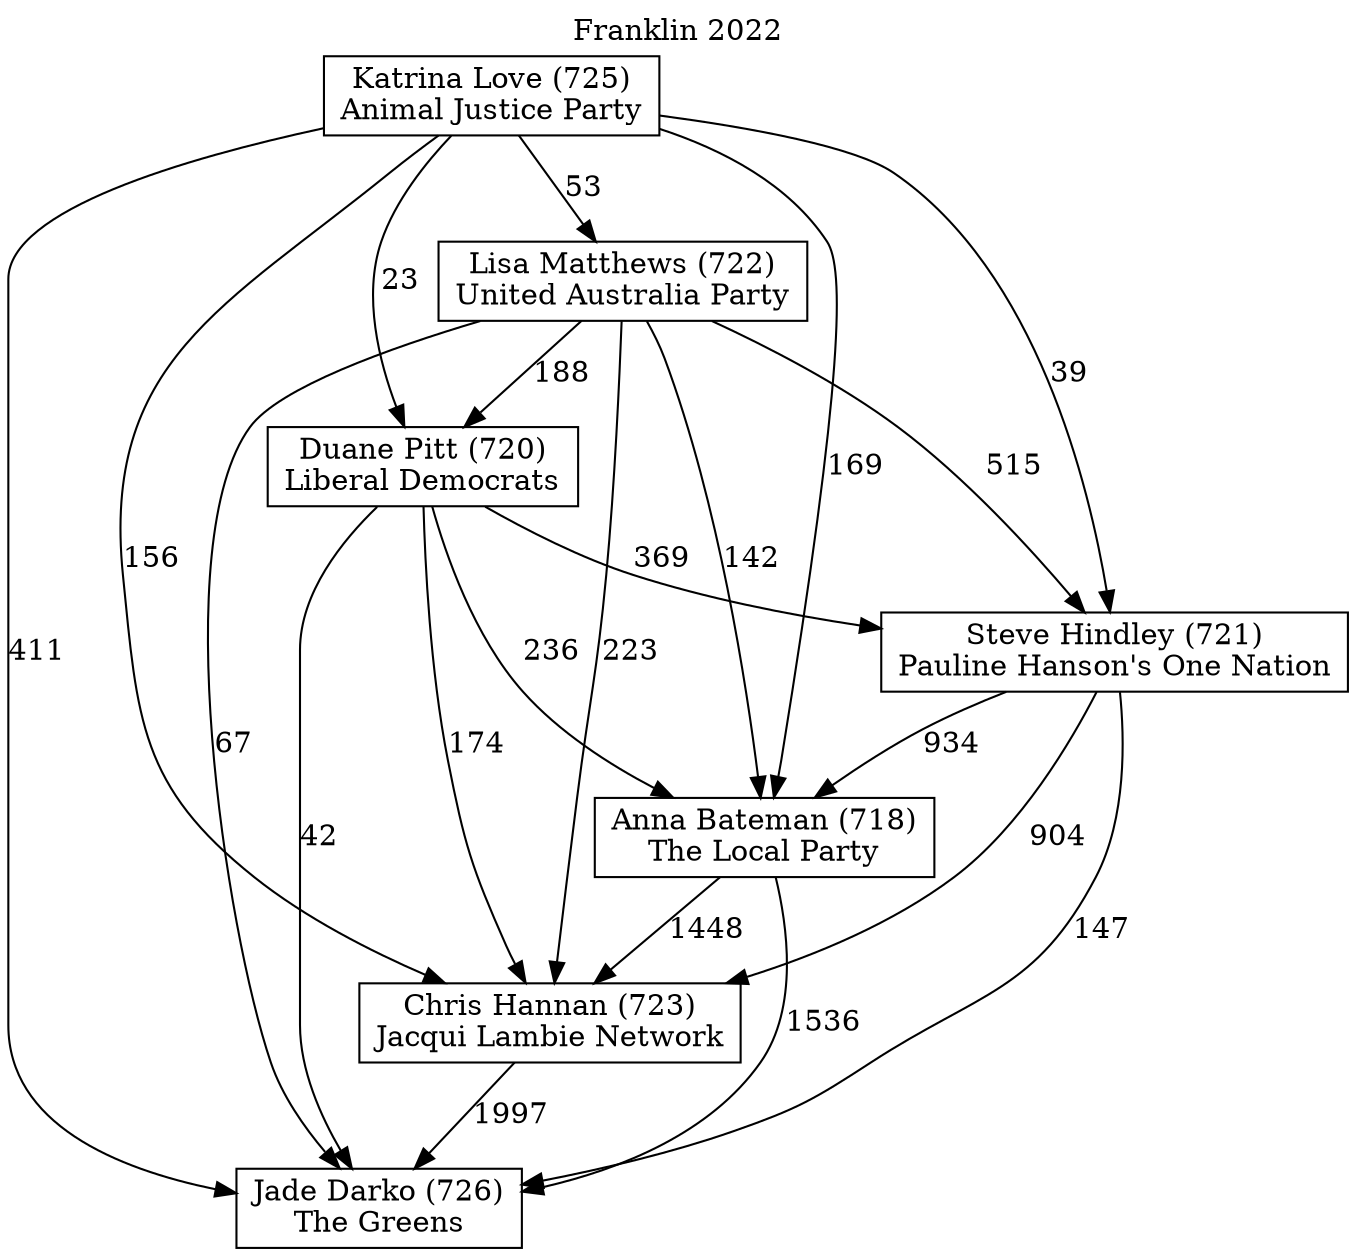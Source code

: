 // House preference flow
digraph "Jade Darko (726)_Franklin_2022" {
	graph [label="Franklin 2022" labelloc=t mclimit=10]
	node [shape=box]
	"Jade Darko (726)" [label="Jade Darko (726)
The Greens"]
	"Chris Hannan (723)" [label="Chris Hannan (723)
Jacqui Lambie Network"]
	"Anna Bateman (718)" [label="Anna Bateman (718)
The Local Party"]
	"Steve Hindley (721)" [label="Steve Hindley (721)
Pauline Hanson's One Nation"]
	"Duane Pitt (720)" [label="Duane Pitt (720)
Liberal Democrats"]
	"Lisa Matthews (722)" [label="Lisa Matthews (722)
United Australia Party"]
	"Katrina Love (725)" [label="Katrina Love (725)
Animal Justice Party"]
	"Jade Darko (726)" [label="Jade Darko (726)
The Greens"]
	"Anna Bateman (718)" [label="Anna Bateman (718)
The Local Party"]
	"Steve Hindley (721)" [label="Steve Hindley (721)
Pauline Hanson's One Nation"]
	"Duane Pitt (720)" [label="Duane Pitt (720)
Liberal Democrats"]
	"Lisa Matthews (722)" [label="Lisa Matthews (722)
United Australia Party"]
	"Katrina Love (725)" [label="Katrina Love (725)
Animal Justice Party"]
	"Jade Darko (726)" [label="Jade Darko (726)
The Greens"]
	"Steve Hindley (721)" [label="Steve Hindley (721)
Pauline Hanson's One Nation"]
	"Duane Pitt (720)" [label="Duane Pitt (720)
Liberal Democrats"]
	"Lisa Matthews (722)" [label="Lisa Matthews (722)
United Australia Party"]
	"Katrina Love (725)" [label="Katrina Love (725)
Animal Justice Party"]
	"Jade Darko (726)" [label="Jade Darko (726)
The Greens"]
	"Duane Pitt (720)" [label="Duane Pitt (720)
Liberal Democrats"]
	"Lisa Matthews (722)" [label="Lisa Matthews (722)
United Australia Party"]
	"Katrina Love (725)" [label="Katrina Love (725)
Animal Justice Party"]
	"Jade Darko (726)" [label="Jade Darko (726)
The Greens"]
	"Lisa Matthews (722)" [label="Lisa Matthews (722)
United Australia Party"]
	"Katrina Love (725)" [label="Katrina Love (725)
Animal Justice Party"]
	"Jade Darko (726)" [label="Jade Darko (726)
The Greens"]
	"Katrina Love (725)" [label="Katrina Love (725)
Animal Justice Party"]
	"Katrina Love (725)" [label="Katrina Love (725)
Animal Justice Party"]
	"Lisa Matthews (722)" [label="Lisa Matthews (722)
United Australia Party"]
	"Katrina Love (725)" [label="Katrina Love (725)
Animal Justice Party"]
	"Katrina Love (725)" [label="Katrina Love (725)
Animal Justice Party"]
	"Duane Pitt (720)" [label="Duane Pitt (720)
Liberal Democrats"]
	"Lisa Matthews (722)" [label="Lisa Matthews (722)
United Australia Party"]
	"Katrina Love (725)" [label="Katrina Love (725)
Animal Justice Party"]
	"Duane Pitt (720)" [label="Duane Pitt (720)
Liberal Democrats"]
	"Katrina Love (725)" [label="Katrina Love (725)
Animal Justice Party"]
	"Katrina Love (725)" [label="Katrina Love (725)
Animal Justice Party"]
	"Lisa Matthews (722)" [label="Lisa Matthews (722)
United Australia Party"]
	"Katrina Love (725)" [label="Katrina Love (725)
Animal Justice Party"]
	"Katrina Love (725)" [label="Katrina Love (725)
Animal Justice Party"]
	"Steve Hindley (721)" [label="Steve Hindley (721)
Pauline Hanson's One Nation"]
	"Duane Pitt (720)" [label="Duane Pitt (720)
Liberal Democrats"]
	"Lisa Matthews (722)" [label="Lisa Matthews (722)
United Australia Party"]
	"Katrina Love (725)" [label="Katrina Love (725)
Animal Justice Party"]
	"Steve Hindley (721)" [label="Steve Hindley (721)
Pauline Hanson's One Nation"]
	"Lisa Matthews (722)" [label="Lisa Matthews (722)
United Australia Party"]
	"Katrina Love (725)" [label="Katrina Love (725)
Animal Justice Party"]
	"Steve Hindley (721)" [label="Steve Hindley (721)
Pauline Hanson's One Nation"]
	"Katrina Love (725)" [label="Katrina Love (725)
Animal Justice Party"]
	"Katrina Love (725)" [label="Katrina Love (725)
Animal Justice Party"]
	"Lisa Matthews (722)" [label="Lisa Matthews (722)
United Australia Party"]
	"Katrina Love (725)" [label="Katrina Love (725)
Animal Justice Party"]
	"Katrina Love (725)" [label="Katrina Love (725)
Animal Justice Party"]
	"Duane Pitt (720)" [label="Duane Pitt (720)
Liberal Democrats"]
	"Lisa Matthews (722)" [label="Lisa Matthews (722)
United Australia Party"]
	"Katrina Love (725)" [label="Katrina Love (725)
Animal Justice Party"]
	"Duane Pitt (720)" [label="Duane Pitt (720)
Liberal Democrats"]
	"Katrina Love (725)" [label="Katrina Love (725)
Animal Justice Party"]
	"Katrina Love (725)" [label="Katrina Love (725)
Animal Justice Party"]
	"Lisa Matthews (722)" [label="Lisa Matthews (722)
United Australia Party"]
	"Katrina Love (725)" [label="Katrina Love (725)
Animal Justice Party"]
	"Katrina Love (725)" [label="Katrina Love (725)
Animal Justice Party"]
	"Anna Bateman (718)" [label="Anna Bateman (718)
The Local Party"]
	"Steve Hindley (721)" [label="Steve Hindley (721)
Pauline Hanson's One Nation"]
	"Duane Pitt (720)" [label="Duane Pitt (720)
Liberal Democrats"]
	"Lisa Matthews (722)" [label="Lisa Matthews (722)
United Australia Party"]
	"Katrina Love (725)" [label="Katrina Love (725)
Animal Justice Party"]
	"Anna Bateman (718)" [label="Anna Bateman (718)
The Local Party"]
	"Duane Pitt (720)" [label="Duane Pitt (720)
Liberal Democrats"]
	"Lisa Matthews (722)" [label="Lisa Matthews (722)
United Australia Party"]
	"Katrina Love (725)" [label="Katrina Love (725)
Animal Justice Party"]
	"Anna Bateman (718)" [label="Anna Bateman (718)
The Local Party"]
	"Lisa Matthews (722)" [label="Lisa Matthews (722)
United Australia Party"]
	"Katrina Love (725)" [label="Katrina Love (725)
Animal Justice Party"]
	"Anna Bateman (718)" [label="Anna Bateman (718)
The Local Party"]
	"Katrina Love (725)" [label="Katrina Love (725)
Animal Justice Party"]
	"Katrina Love (725)" [label="Katrina Love (725)
Animal Justice Party"]
	"Lisa Matthews (722)" [label="Lisa Matthews (722)
United Australia Party"]
	"Katrina Love (725)" [label="Katrina Love (725)
Animal Justice Party"]
	"Katrina Love (725)" [label="Katrina Love (725)
Animal Justice Party"]
	"Duane Pitt (720)" [label="Duane Pitt (720)
Liberal Democrats"]
	"Lisa Matthews (722)" [label="Lisa Matthews (722)
United Australia Party"]
	"Katrina Love (725)" [label="Katrina Love (725)
Animal Justice Party"]
	"Duane Pitt (720)" [label="Duane Pitt (720)
Liberal Democrats"]
	"Katrina Love (725)" [label="Katrina Love (725)
Animal Justice Party"]
	"Katrina Love (725)" [label="Katrina Love (725)
Animal Justice Party"]
	"Lisa Matthews (722)" [label="Lisa Matthews (722)
United Australia Party"]
	"Katrina Love (725)" [label="Katrina Love (725)
Animal Justice Party"]
	"Katrina Love (725)" [label="Katrina Love (725)
Animal Justice Party"]
	"Steve Hindley (721)" [label="Steve Hindley (721)
Pauline Hanson's One Nation"]
	"Duane Pitt (720)" [label="Duane Pitt (720)
Liberal Democrats"]
	"Lisa Matthews (722)" [label="Lisa Matthews (722)
United Australia Party"]
	"Katrina Love (725)" [label="Katrina Love (725)
Animal Justice Party"]
	"Steve Hindley (721)" [label="Steve Hindley (721)
Pauline Hanson's One Nation"]
	"Lisa Matthews (722)" [label="Lisa Matthews (722)
United Australia Party"]
	"Katrina Love (725)" [label="Katrina Love (725)
Animal Justice Party"]
	"Steve Hindley (721)" [label="Steve Hindley (721)
Pauline Hanson's One Nation"]
	"Katrina Love (725)" [label="Katrina Love (725)
Animal Justice Party"]
	"Katrina Love (725)" [label="Katrina Love (725)
Animal Justice Party"]
	"Lisa Matthews (722)" [label="Lisa Matthews (722)
United Australia Party"]
	"Katrina Love (725)" [label="Katrina Love (725)
Animal Justice Party"]
	"Katrina Love (725)" [label="Katrina Love (725)
Animal Justice Party"]
	"Duane Pitt (720)" [label="Duane Pitt (720)
Liberal Democrats"]
	"Lisa Matthews (722)" [label="Lisa Matthews (722)
United Australia Party"]
	"Katrina Love (725)" [label="Katrina Love (725)
Animal Justice Party"]
	"Duane Pitt (720)" [label="Duane Pitt (720)
Liberal Democrats"]
	"Katrina Love (725)" [label="Katrina Love (725)
Animal Justice Party"]
	"Katrina Love (725)" [label="Katrina Love (725)
Animal Justice Party"]
	"Lisa Matthews (722)" [label="Lisa Matthews (722)
United Australia Party"]
	"Katrina Love (725)" [label="Katrina Love (725)
Animal Justice Party"]
	"Katrina Love (725)" [label="Katrina Love (725)
Animal Justice Party"]
	"Chris Hannan (723)" [label="Chris Hannan (723)
Jacqui Lambie Network"]
	"Anna Bateman (718)" [label="Anna Bateman (718)
The Local Party"]
	"Steve Hindley (721)" [label="Steve Hindley (721)
Pauline Hanson's One Nation"]
	"Duane Pitt (720)" [label="Duane Pitt (720)
Liberal Democrats"]
	"Lisa Matthews (722)" [label="Lisa Matthews (722)
United Australia Party"]
	"Katrina Love (725)" [label="Katrina Love (725)
Animal Justice Party"]
	"Chris Hannan (723)" [label="Chris Hannan (723)
Jacqui Lambie Network"]
	"Steve Hindley (721)" [label="Steve Hindley (721)
Pauline Hanson's One Nation"]
	"Duane Pitt (720)" [label="Duane Pitt (720)
Liberal Democrats"]
	"Lisa Matthews (722)" [label="Lisa Matthews (722)
United Australia Party"]
	"Katrina Love (725)" [label="Katrina Love (725)
Animal Justice Party"]
	"Chris Hannan (723)" [label="Chris Hannan (723)
Jacqui Lambie Network"]
	"Duane Pitt (720)" [label="Duane Pitt (720)
Liberal Democrats"]
	"Lisa Matthews (722)" [label="Lisa Matthews (722)
United Australia Party"]
	"Katrina Love (725)" [label="Katrina Love (725)
Animal Justice Party"]
	"Chris Hannan (723)" [label="Chris Hannan (723)
Jacqui Lambie Network"]
	"Lisa Matthews (722)" [label="Lisa Matthews (722)
United Australia Party"]
	"Katrina Love (725)" [label="Katrina Love (725)
Animal Justice Party"]
	"Chris Hannan (723)" [label="Chris Hannan (723)
Jacqui Lambie Network"]
	"Katrina Love (725)" [label="Katrina Love (725)
Animal Justice Party"]
	"Katrina Love (725)" [label="Katrina Love (725)
Animal Justice Party"]
	"Lisa Matthews (722)" [label="Lisa Matthews (722)
United Australia Party"]
	"Katrina Love (725)" [label="Katrina Love (725)
Animal Justice Party"]
	"Katrina Love (725)" [label="Katrina Love (725)
Animal Justice Party"]
	"Duane Pitt (720)" [label="Duane Pitt (720)
Liberal Democrats"]
	"Lisa Matthews (722)" [label="Lisa Matthews (722)
United Australia Party"]
	"Katrina Love (725)" [label="Katrina Love (725)
Animal Justice Party"]
	"Duane Pitt (720)" [label="Duane Pitt (720)
Liberal Democrats"]
	"Katrina Love (725)" [label="Katrina Love (725)
Animal Justice Party"]
	"Katrina Love (725)" [label="Katrina Love (725)
Animal Justice Party"]
	"Lisa Matthews (722)" [label="Lisa Matthews (722)
United Australia Party"]
	"Katrina Love (725)" [label="Katrina Love (725)
Animal Justice Party"]
	"Katrina Love (725)" [label="Katrina Love (725)
Animal Justice Party"]
	"Steve Hindley (721)" [label="Steve Hindley (721)
Pauline Hanson's One Nation"]
	"Duane Pitt (720)" [label="Duane Pitt (720)
Liberal Democrats"]
	"Lisa Matthews (722)" [label="Lisa Matthews (722)
United Australia Party"]
	"Katrina Love (725)" [label="Katrina Love (725)
Animal Justice Party"]
	"Steve Hindley (721)" [label="Steve Hindley (721)
Pauline Hanson's One Nation"]
	"Lisa Matthews (722)" [label="Lisa Matthews (722)
United Australia Party"]
	"Katrina Love (725)" [label="Katrina Love (725)
Animal Justice Party"]
	"Steve Hindley (721)" [label="Steve Hindley (721)
Pauline Hanson's One Nation"]
	"Katrina Love (725)" [label="Katrina Love (725)
Animal Justice Party"]
	"Katrina Love (725)" [label="Katrina Love (725)
Animal Justice Party"]
	"Lisa Matthews (722)" [label="Lisa Matthews (722)
United Australia Party"]
	"Katrina Love (725)" [label="Katrina Love (725)
Animal Justice Party"]
	"Katrina Love (725)" [label="Katrina Love (725)
Animal Justice Party"]
	"Duane Pitt (720)" [label="Duane Pitt (720)
Liberal Democrats"]
	"Lisa Matthews (722)" [label="Lisa Matthews (722)
United Australia Party"]
	"Katrina Love (725)" [label="Katrina Love (725)
Animal Justice Party"]
	"Duane Pitt (720)" [label="Duane Pitt (720)
Liberal Democrats"]
	"Katrina Love (725)" [label="Katrina Love (725)
Animal Justice Party"]
	"Katrina Love (725)" [label="Katrina Love (725)
Animal Justice Party"]
	"Lisa Matthews (722)" [label="Lisa Matthews (722)
United Australia Party"]
	"Katrina Love (725)" [label="Katrina Love (725)
Animal Justice Party"]
	"Katrina Love (725)" [label="Katrina Love (725)
Animal Justice Party"]
	"Anna Bateman (718)" [label="Anna Bateman (718)
The Local Party"]
	"Steve Hindley (721)" [label="Steve Hindley (721)
Pauline Hanson's One Nation"]
	"Duane Pitt (720)" [label="Duane Pitt (720)
Liberal Democrats"]
	"Lisa Matthews (722)" [label="Lisa Matthews (722)
United Australia Party"]
	"Katrina Love (725)" [label="Katrina Love (725)
Animal Justice Party"]
	"Anna Bateman (718)" [label="Anna Bateman (718)
The Local Party"]
	"Duane Pitt (720)" [label="Duane Pitt (720)
Liberal Democrats"]
	"Lisa Matthews (722)" [label="Lisa Matthews (722)
United Australia Party"]
	"Katrina Love (725)" [label="Katrina Love (725)
Animal Justice Party"]
	"Anna Bateman (718)" [label="Anna Bateman (718)
The Local Party"]
	"Lisa Matthews (722)" [label="Lisa Matthews (722)
United Australia Party"]
	"Katrina Love (725)" [label="Katrina Love (725)
Animal Justice Party"]
	"Anna Bateman (718)" [label="Anna Bateman (718)
The Local Party"]
	"Katrina Love (725)" [label="Katrina Love (725)
Animal Justice Party"]
	"Katrina Love (725)" [label="Katrina Love (725)
Animal Justice Party"]
	"Lisa Matthews (722)" [label="Lisa Matthews (722)
United Australia Party"]
	"Katrina Love (725)" [label="Katrina Love (725)
Animal Justice Party"]
	"Katrina Love (725)" [label="Katrina Love (725)
Animal Justice Party"]
	"Duane Pitt (720)" [label="Duane Pitt (720)
Liberal Democrats"]
	"Lisa Matthews (722)" [label="Lisa Matthews (722)
United Australia Party"]
	"Katrina Love (725)" [label="Katrina Love (725)
Animal Justice Party"]
	"Duane Pitt (720)" [label="Duane Pitt (720)
Liberal Democrats"]
	"Katrina Love (725)" [label="Katrina Love (725)
Animal Justice Party"]
	"Katrina Love (725)" [label="Katrina Love (725)
Animal Justice Party"]
	"Lisa Matthews (722)" [label="Lisa Matthews (722)
United Australia Party"]
	"Katrina Love (725)" [label="Katrina Love (725)
Animal Justice Party"]
	"Katrina Love (725)" [label="Katrina Love (725)
Animal Justice Party"]
	"Steve Hindley (721)" [label="Steve Hindley (721)
Pauline Hanson's One Nation"]
	"Duane Pitt (720)" [label="Duane Pitt (720)
Liberal Democrats"]
	"Lisa Matthews (722)" [label="Lisa Matthews (722)
United Australia Party"]
	"Katrina Love (725)" [label="Katrina Love (725)
Animal Justice Party"]
	"Steve Hindley (721)" [label="Steve Hindley (721)
Pauline Hanson's One Nation"]
	"Lisa Matthews (722)" [label="Lisa Matthews (722)
United Australia Party"]
	"Katrina Love (725)" [label="Katrina Love (725)
Animal Justice Party"]
	"Steve Hindley (721)" [label="Steve Hindley (721)
Pauline Hanson's One Nation"]
	"Katrina Love (725)" [label="Katrina Love (725)
Animal Justice Party"]
	"Katrina Love (725)" [label="Katrina Love (725)
Animal Justice Party"]
	"Lisa Matthews (722)" [label="Lisa Matthews (722)
United Australia Party"]
	"Katrina Love (725)" [label="Katrina Love (725)
Animal Justice Party"]
	"Katrina Love (725)" [label="Katrina Love (725)
Animal Justice Party"]
	"Duane Pitt (720)" [label="Duane Pitt (720)
Liberal Democrats"]
	"Lisa Matthews (722)" [label="Lisa Matthews (722)
United Australia Party"]
	"Katrina Love (725)" [label="Katrina Love (725)
Animal Justice Party"]
	"Duane Pitt (720)" [label="Duane Pitt (720)
Liberal Democrats"]
	"Katrina Love (725)" [label="Katrina Love (725)
Animal Justice Party"]
	"Katrina Love (725)" [label="Katrina Love (725)
Animal Justice Party"]
	"Lisa Matthews (722)" [label="Lisa Matthews (722)
United Australia Party"]
	"Katrina Love (725)" [label="Katrina Love (725)
Animal Justice Party"]
	"Katrina Love (725)" [label="Katrina Love (725)
Animal Justice Party"]
	"Chris Hannan (723)" -> "Jade Darko (726)" [label=1997]
	"Anna Bateman (718)" -> "Chris Hannan (723)" [label=1448]
	"Steve Hindley (721)" -> "Anna Bateman (718)" [label=934]
	"Duane Pitt (720)" -> "Steve Hindley (721)" [label=369]
	"Lisa Matthews (722)" -> "Duane Pitt (720)" [label=188]
	"Katrina Love (725)" -> "Lisa Matthews (722)" [label=53]
	"Anna Bateman (718)" -> "Jade Darko (726)" [label=1536]
	"Steve Hindley (721)" -> "Jade Darko (726)" [label=147]
	"Duane Pitt (720)" -> "Jade Darko (726)" [label=42]
	"Lisa Matthews (722)" -> "Jade Darko (726)" [label=67]
	"Katrina Love (725)" -> "Jade Darko (726)" [label=411]
	"Katrina Love (725)" -> "Duane Pitt (720)" [label=23]
	"Lisa Matthews (722)" -> "Steve Hindley (721)" [label=515]
	"Katrina Love (725)" -> "Steve Hindley (721)" [label=39]
	"Duane Pitt (720)" -> "Anna Bateman (718)" [label=236]
	"Lisa Matthews (722)" -> "Anna Bateman (718)" [label=142]
	"Katrina Love (725)" -> "Anna Bateman (718)" [label=169]
	"Steve Hindley (721)" -> "Chris Hannan (723)" [label=904]
	"Duane Pitt (720)" -> "Chris Hannan (723)" [label=174]
	"Lisa Matthews (722)" -> "Chris Hannan (723)" [label=223]
	"Katrina Love (725)" -> "Chris Hannan (723)" [label=156]
}
